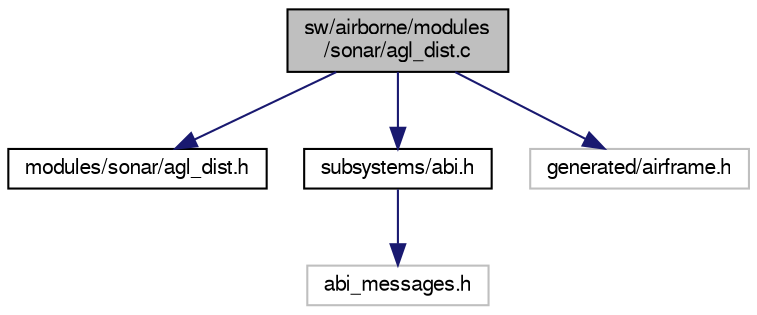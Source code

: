 digraph "sw/airborne/modules/sonar/agl_dist.c"
{
  edge [fontname="FreeSans",fontsize="10",labelfontname="FreeSans",labelfontsize="10"];
  node [fontname="FreeSans",fontsize="10",shape=record];
  Node1 [label="sw/airborne/modules\l/sonar/agl_dist.c",height=0.2,width=0.4,color="black", fillcolor="grey75", style="filled", fontcolor="black"];
  Node1 -> Node2 [color="midnightblue",fontsize="10",style="solid",fontname="FreeSans"];
  Node2 [label="modules/sonar/agl_dist.h",height=0.2,width=0.4,color="black", fillcolor="white", style="filled",URL="$agl__dist_8h.html",tooltip="Bind to agl ABI message and provide a filtered value to be used in flight plans. "];
  Node1 -> Node3 [color="midnightblue",fontsize="10",style="solid",fontname="FreeSans"];
  Node3 [label="subsystems/abi.h",height=0.2,width=0.4,color="black", fillcolor="white", style="filled",URL="$abi_8h.html",tooltip="Main include for ABI (AirBorneInterface). "];
  Node3 -> Node4 [color="midnightblue",fontsize="10",style="solid",fontname="FreeSans"];
  Node4 [label="abi_messages.h",height=0.2,width=0.4,color="grey75", fillcolor="white", style="filled"];
  Node1 -> Node5 [color="midnightblue",fontsize="10",style="solid",fontname="FreeSans"];
  Node5 [label="generated/airframe.h",height=0.2,width=0.4,color="grey75", fillcolor="white", style="filled"];
}
